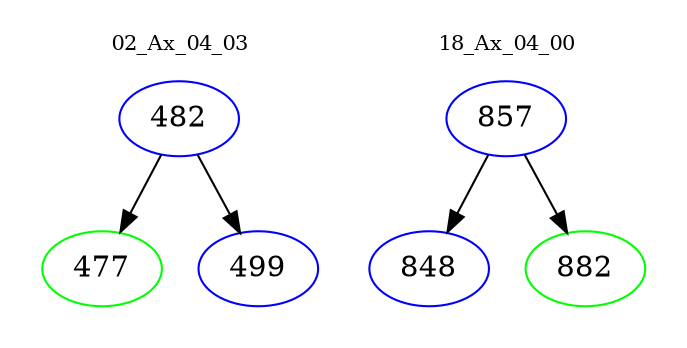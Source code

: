 digraph{
subgraph cluster_0 {
color = white
label = "02_Ax_04_03";
fontsize=10;
T0_482 [label="482", color="blue"]
T0_482 -> T0_477 [color="black"]
T0_477 [label="477", color="green"]
T0_482 -> T0_499 [color="black"]
T0_499 [label="499", color="blue"]
}
subgraph cluster_1 {
color = white
label = "18_Ax_04_00";
fontsize=10;
T1_857 [label="857", color="blue"]
T1_857 -> T1_848 [color="black"]
T1_848 [label="848", color="blue"]
T1_857 -> T1_882 [color="black"]
T1_882 [label="882", color="green"]
}
}
